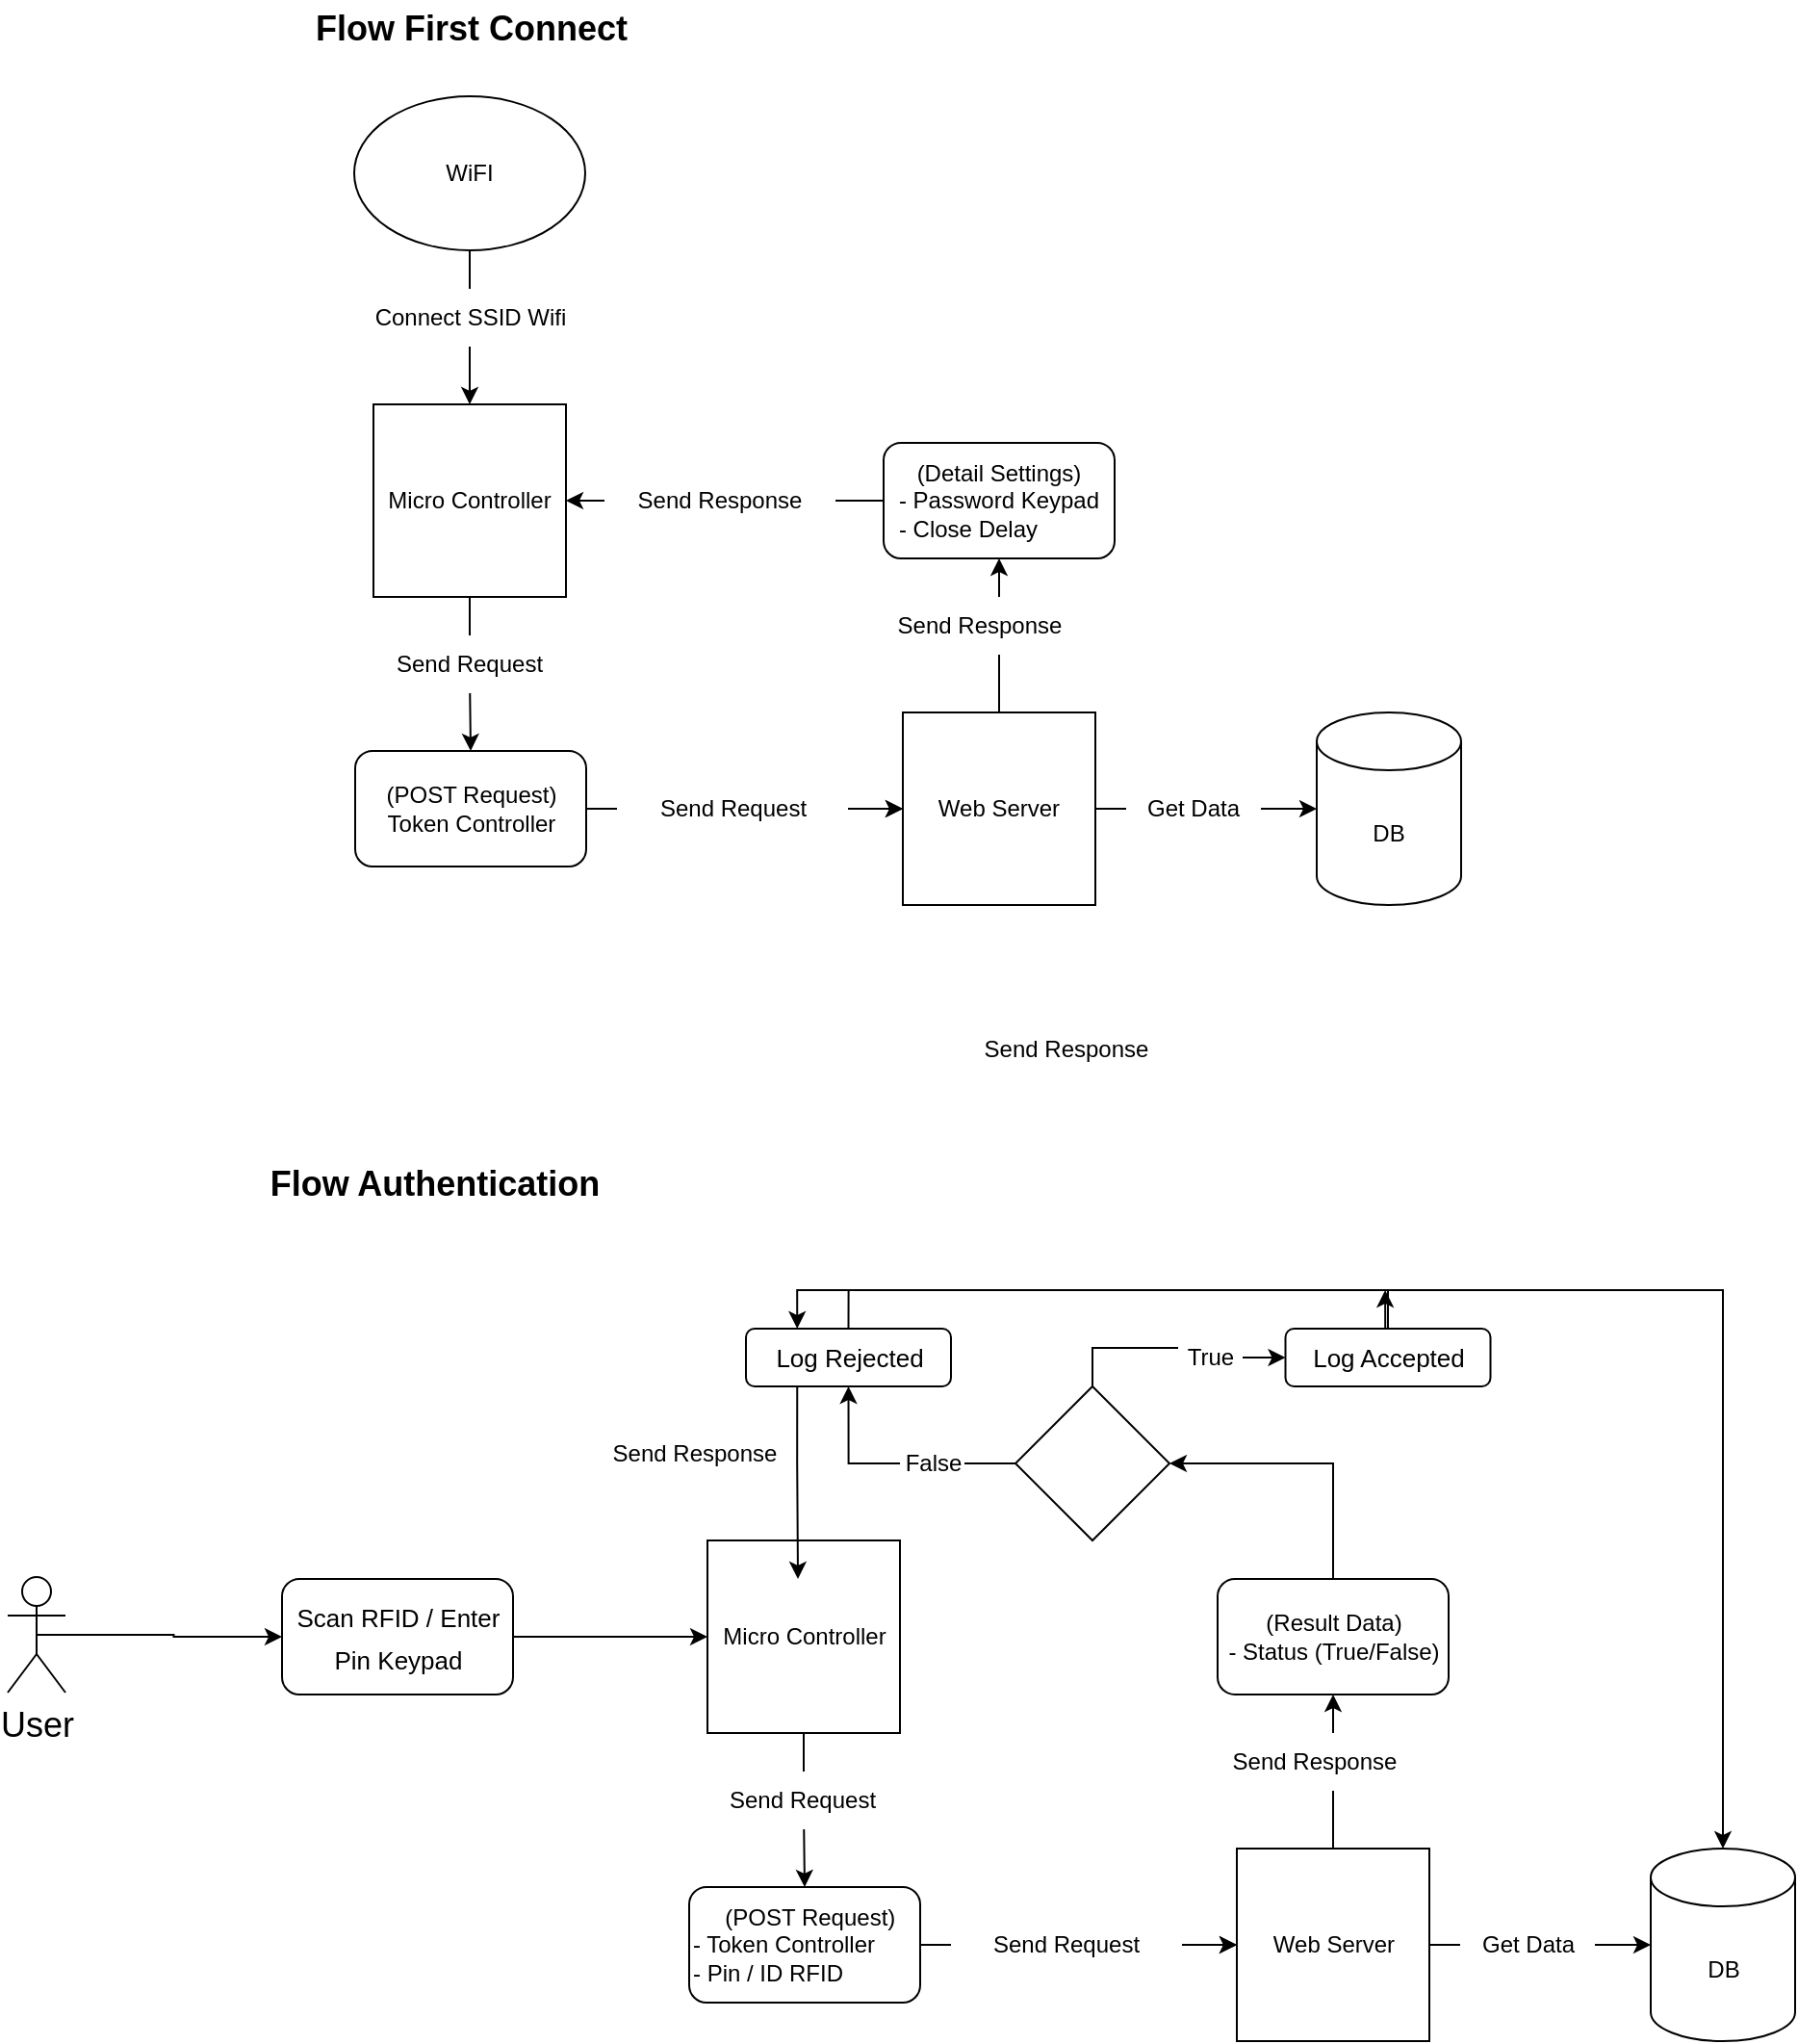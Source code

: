 <mxfile>
    <diagram id="4Hq1jO74MQTI8Gb2BI_a" name="Halaman-1">
        <mxGraphModel dx="2025" dy="718" grid="1" gridSize="10" guides="1" tooltips="1" connect="1" arrows="1" fold="1" page="1" pageScale="1" pageWidth="827" pageHeight="1169" math="0" shadow="0">
            <root>
                <mxCell id="0"/>
                <mxCell id="1" parent="0"/>
                <mxCell id="hqZc5M0iSS_VsKJCfwx_-16" style="edgeStyle=orthogonalEdgeStyle;rounded=0;orthogonalLoop=1;jettySize=auto;html=1;exitX=1;exitY=0.5;exitDx=0;exitDy=0;entryX=0;entryY=0.5;entryDx=0;entryDy=0;entryPerimeter=0;startArrow=none;" parent="1" source="hqZc5M0iSS_VsKJCfwx_-20" target="hqZc5M0iSS_VsKJCfwx_-3" edge="1">
                    <mxGeometry relative="1" as="geometry"/>
                </mxCell>
                <mxCell id="hqZc5M0iSS_VsKJCfwx_-32" style="edgeStyle=orthogonalEdgeStyle;rounded=0;orthogonalLoop=1;jettySize=auto;html=1;exitX=0.5;exitY=0;exitDx=0;exitDy=0;entryX=0.5;entryY=1;entryDx=0;entryDy=0;" parent="1" source="hqZc5M0iSS_VsKJCfwx_-1" target="hqZc5M0iSS_VsKJCfwx_-25" edge="1">
                    <mxGeometry relative="1" as="geometry"/>
                </mxCell>
                <mxCell id="hqZc5M0iSS_VsKJCfwx_-1" value="Web Server" style="whiteSpace=wrap;html=1;aspect=fixed;" parent="1" vertex="1">
                    <mxGeometry x="225" y="420" width="100" height="100" as="geometry"/>
                </mxCell>
                <mxCell id="hqZc5M0iSS_VsKJCfwx_-23" style="edgeStyle=orthogonalEdgeStyle;rounded=0;orthogonalLoop=1;jettySize=auto;html=1;exitX=0.5;exitY=1;exitDx=0;exitDy=0;entryX=0.5;entryY=0;entryDx=0;entryDy=0;" parent="1" source="hqZc5M0iSS_VsKJCfwx_-2" target="hqZc5M0iSS_VsKJCfwx_-5" edge="1">
                    <mxGeometry relative="1" as="geometry"/>
                </mxCell>
                <mxCell id="hqZc5M0iSS_VsKJCfwx_-2" value="Micro Controller" style="whiteSpace=wrap;html=1;aspect=fixed;" parent="1" vertex="1">
                    <mxGeometry x="-50" y="260" width="100" height="100" as="geometry"/>
                </mxCell>
                <mxCell id="hqZc5M0iSS_VsKJCfwx_-3" value="DB" style="shape=cylinder3;whiteSpace=wrap;html=1;boundedLbl=1;backgroundOutline=1;size=15;" parent="1" vertex="1">
                    <mxGeometry x="440" y="420" width="75" height="100" as="geometry"/>
                </mxCell>
                <mxCell id="hqZc5M0iSS_VsKJCfwx_-24" style="edgeStyle=orthogonalEdgeStyle;rounded=0;orthogonalLoop=1;jettySize=auto;html=1;exitX=1;exitY=0.5;exitDx=0;exitDy=0;entryX=0;entryY=0.5;entryDx=0;entryDy=0;startArrow=none;" parent="1" source="hqZc5M0iSS_VsKJCfwx_-26" target="hqZc5M0iSS_VsKJCfwx_-1" edge="1">
                    <mxGeometry relative="1" as="geometry"/>
                </mxCell>
                <mxCell id="hqZc5M0iSS_VsKJCfwx_-5" value="(POST Request)&lt;br&gt;Token Controller" style="rounded=1;whiteSpace=wrap;html=1;" parent="1" vertex="1">
                    <mxGeometry x="-59.5" y="440" width="120" height="60" as="geometry"/>
                </mxCell>
                <mxCell id="hqZc5M0iSS_VsKJCfwx_-12" style="edgeStyle=orthogonalEdgeStyle;rounded=0;orthogonalLoop=1;jettySize=auto;html=1;exitX=0.5;exitY=1;exitDx=0;exitDy=0;entryX=0.5;entryY=0;entryDx=0;entryDy=0;startArrow=none;" parent="1" source="hqZc5M0iSS_VsKJCfwx_-8" target="hqZc5M0iSS_VsKJCfwx_-2" edge="1">
                    <mxGeometry relative="1" as="geometry"/>
                </mxCell>
                <mxCell id="hqZc5M0iSS_VsKJCfwx_-6" value="WiFI" style="ellipse;whiteSpace=wrap;html=1;" parent="1" vertex="1">
                    <mxGeometry x="-60" y="100" width="120" height="80" as="geometry"/>
                </mxCell>
                <mxCell id="hqZc5M0iSS_VsKJCfwx_-17" value="Send Request" style="text;html=1;strokeColor=none;fillColor=default;align=center;verticalAlign=middle;whiteSpace=wrap;rounded=0;" parent="1" vertex="1">
                    <mxGeometry x="-60.5" y="380" width="120" height="30" as="geometry"/>
                </mxCell>
                <mxCell id="hqZc5M0iSS_VsKJCfwx_-18" value="Send Response" style="text;html=1;align=center;verticalAlign=middle;whiteSpace=wrap;rounded=0;fillColor=default;" parent="1" vertex="1">
                    <mxGeometry x="205" y="360" width="120" height="30" as="geometry"/>
                </mxCell>
                <mxCell id="hqZc5M0iSS_VsKJCfwx_-8" value="Connect SSID Wifi" style="text;html=1;align=center;verticalAlign=middle;whiteSpace=wrap;rounded=0;fillColor=default;" parent="1" vertex="1">
                    <mxGeometry x="-59.5" y="200" width="119" height="30" as="geometry"/>
                </mxCell>
                <mxCell id="hqZc5M0iSS_VsKJCfwx_-19" value="" style="edgeStyle=orthogonalEdgeStyle;rounded=0;orthogonalLoop=1;jettySize=auto;html=1;exitX=0.5;exitY=1;exitDx=0;exitDy=0;entryX=0.5;entryY=0;entryDx=0;entryDy=0;endArrow=none;" parent="1" source="hqZc5M0iSS_VsKJCfwx_-6" target="hqZc5M0iSS_VsKJCfwx_-8" edge="1">
                    <mxGeometry relative="1" as="geometry">
                        <mxPoint y="180" as="sourcePoint"/>
                        <mxPoint y="260" as="targetPoint"/>
                    </mxGeometry>
                </mxCell>
                <mxCell id="hqZc5M0iSS_VsKJCfwx_-20" value="Get Data" style="text;html=1;align=center;verticalAlign=middle;whiteSpace=wrap;rounded=0;fillColor=default;" parent="1" vertex="1">
                    <mxGeometry x="341" y="455" width="70" height="30" as="geometry"/>
                </mxCell>
                <mxCell id="hqZc5M0iSS_VsKJCfwx_-21" value="" style="edgeStyle=orthogonalEdgeStyle;rounded=0;orthogonalLoop=1;jettySize=auto;html=1;exitX=1;exitY=0.5;exitDx=0;exitDy=0;entryX=0;entryY=0.5;entryDx=0;entryDy=0;entryPerimeter=0;endArrow=none;" parent="1" source="hqZc5M0iSS_VsKJCfwx_-1" target="hqZc5M0iSS_VsKJCfwx_-20" edge="1">
                    <mxGeometry relative="1" as="geometry">
                        <mxPoint x="410" y="470" as="sourcePoint"/>
                        <mxPoint x="570.0" y="470" as="targetPoint"/>
                    </mxGeometry>
                </mxCell>
                <mxCell id="hqZc5M0iSS_VsKJCfwx_-37" style="edgeStyle=orthogonalEdgeStyle;rounded=0;orthogonalLoop=1;jettySize=auto;html=1;exitX=0;exitY=0.5;exitDx=0;exitDy=0;entryX=1;entryY=0.5;entryDx=0;entryDy=0;" parent="1" source="hqZc5M0iSS_VsKJCfwx_-25" target="hqZc5M0iSS_VsKJCfwx_-2" edge="1">
                    <mxGeometry relative="1" as="geometry"/>
                </mxCell>
                <mxCell id="hqZc5M0iSS_VsKJCfwx_-25" value="&lt;div style=&quot;&quot;&gt;&lt;span style=&quot;background-color: initial;&quot;&gt;(Detail Settings)&lt;/span&gt;&lt;/div&gt;&lt;div style=&quot;text-align: left;&quot;&gt;&lt;span style=&quot;background-color: initial;&quot;&gt;- Password Keypad&lt;/span&gt;&lt;/div&gt;&lt;div style=&quot;text-align: left;&quot;&gt;&lt;span style=&quot;background-color: initial;&quot;&gt;- Close Delay&lt;/span&gt;&lt;/div&gt;" style="rounded=1;whiteSpace=wrap;html=1;" parent="1" vertex="1">
                    <mxGeometry x="215" y="280" width="120" height="60" as="geometry"/>
                </mxCell>
                <mxCell id="hqZc5M0iSS_VsKJCfwx_-28" style="edgeStyle=orthogonalEdgeStyle;rounded=0;orthogonalLoop=1;jettySize=auto;html=1;" parent="1" source="hqZc5M0iSS_VsKJCfwx_-26" target="hqZc5M0iSS_VsKJCfwx_-1" edge="1">
                    <mxGeometry relative="1" as="geometry"/>
                </mxCell>
                <mxCell id="hqZc5M0iSS_VsKJCfwx_-26" value="Send Request" style="text;html=1;strokeColor=none;fillColor=default;align=center;verticalAlign=middle;whiteSpace=wrap;rounded=0;" parent="1" vertex="1">
                    <mxGeometry x="76.5" y="455" width="120" height="30" as="geometry"/>
                </mxCell>
                <mxCell id="hqZc5M0iSS_VsKJCfwx_-27" value="" style="edgeStyle=orthogonalEdgeStyle;rounded=0;orthogonalLoop=1;jettySize=auto;html=1;exitX=1;exitY=0.5;exitDx=0;exitDy=0;entryX=0;entryY=0.5;entryDx=0;entryDy=0;endArrow=none;" parent="1" source="hqZc5M0iSS_VsKJCfwx_-5" target="hqZc5M0iSS_VsKJCfwx_-26" edge="1">
                    <mxGeometry relative="1" as="geometry">
                        <mxPoint x="60.5" y="470" as="sourcePoint"/>
                        <mxPoint x="200" y="470" as="targetPoint"/>
                    </mxGeometry>
                </mxCell>
                <mxCell id="hqZc5M0iSS_VsKJCfwx_-29" value="Send Response" style="text;html=1;align=center;verticalAlign=middle;whiteSpace=wrap;rounded=0;fillColor=default;" parent="1" vertex="1">
                    <mxGeometry x="70" y="295" width="120" height="30" as="geometry"/>
                </mxCell>
                <mxCell id="hqZc5M0iSS_VsKJCfwx_-39" value="&lt;font style=&quot;font-size: 18px;&quot;&gt;&lt;b&gt;Flow First Connect&lt;/b&gt;&lt;/font&gt;" style="text;html=1;strokeColor=none;fillColor=none;align=center;verticalAlign=middle;whiteSpace=wrap;rounded=0;" parent="1" vertex="1">
                    <mxGeometry x="-94.5" y="50" width="190" height="30" as="geometry"/>
                </mxCell>
                <mxCell id="hqZc5M0iSS_VsKJCfwx_-84" style="edgeStyle=orthogonalEdgeStyle;rounded=0;orthogonalLoop=1;jettySize=auto;html=1;exitX=0.5;exitY=0.5;exitDx=0;exitDy=0;exitPerimeter=0;entryX=0;entryY=0.5;entryDx=0;entryDy=0;fontSize=13;" parent="1" source="hqZc5M0iSS_VsKJCfwx_-40" target="hqZc5M0iSS_VsKJCfwx_-80" edge="1">
                    <mxGeometry relative="1" as="geometry"/>
                </mxCell>
                <mxCell id="hqZc5M0iSS_VsKJCfwx_-40" value="User" style="shape=umlActor;verticalLabelPosition=bottom;verticalAlign=top;html=1;outlineConnect=0;fontSize=18;fillColor=none;" parent="1" vertex="1">
                    <mxGeometry x="-240" y="869" width="30" height="60" as="geometry"/>
                </mxCell>
                <mxCell id="hqZc5M0iSS_VsKJCfwx_-60" style="edgeStyle=orthogonalEdgeStyle;rounded=0;orthogonalLoop=1;jettySize=auto;html=1;exitX=1;exitY=0.5;exitDx=0;exitDy=0;entryX=0;entryY=0.5;entryDx=0;entryDy=0;entryPerimeter=0;startArrow=none;" parent="1" source="hqZc5M0iSS_VsKJCfwx_-70" target="hqZc5M0iSS_VsKJCfwx_-65" edge="1">
                    <mxGeometry relative="1" as="geometry"/>
                </mxCell>
                <mxCell id="hqZc5M0iSS_VsKJCfwx_-61" style="edgeStyle=orthogonalEdgeStyle;rounded=0;orthogonalLoop=1;jettySize=auto;html=1;exitX=0.5;exitY=0;exitDx=0;exitDy=0;entryX=0.5;entryY=1;entryDx=0;entryDy=0;" parent="1" source="hqZc5M0iSS_VsKJCfwx_-62" target="hqZc5M0iSS_VsKJCfwx_-73" edge="1">
                    <mxGeometry relative="1" as="geometry"/>
                </mxCell>
                <mxCell id="hqZc5M0iSS_VsKJCfwx_-62" value="Web Server" style="whiteSpace=wrap;html=1;aspect=fixed;" parent="1" vertex="1">
                    <mxGeometry x="398.5" y="1010" width="100" height="100" as="geometry"/>
                </mxCell>
                <mxCell id="hqZc5M0iSS_VsKJCfwx_-63" style="edgeStyle=orthogonalEdgeStyle;rounded=0;orthogonalLoop=1;jettySize=auto;html=1;exitX=0.5;exitY=1;exitDx=0;exitDy=0;entryX=0.5;entryY=0;entryDx=0;entryDy=0;" parent="1" source="hqZc5M0iSS_VsKJCfwx_-64" target="hqZc5M0iSS_VsKJCfwx_-67" edge="1">
                    <mxGeometry relative="1" as="geometry"/>
                </mxCell>
                <mxCell id="hqZc5M0iSS_VsKJCfwx_-64" value="Micro Controller" style="whiteSpace=wrap;html=1;aspect=fixed;" parent="1" vertex="1">
                    <mxGeometry x="123.5" y="850" width="100" height="100" as="geometry"/>
                </mxCell>
                <mxCell id="hqZc5M0iSS_VsKJCfwx_-65" value="DB" style="shape=cylinder3;whiteSpace=wrap;html=1;boundedLbl=1;backgroundOutline=1;size=15;" parent="1" vertex="1">
                    <mxGeometry x="613.5" y="1010" width="75" height="100" as="geometry"/>
                </mxCell>
                <mxCell id="hqZc5M0iSS_VsKJCfwx_-66" style="edgeStyle=orthogonalEdgeStyle;rounded=0;orthogonalLoop=1;jettySize=auto;html=1;exitX=1;exitY=0.5;exitDx=0;exitDy=0;entryX=0;entryY=0.5;entryDx=0;entryDy=0;startArrow=none;" parent="1" source="hqZc5M0iSS_VsKJCfwx_-75" target="hqZc5M0iSS_VsKJCfwx_-62" edge="1">
                    <mxGeometry relative="1" as="geometry"/>
                </mxCell>
                <mxCell id="hqZc5M0iSS_VsKJCfwx_-67" value="&lt;div style=&quot;text-align: center;&quot;&gt;&lt;span style=&quot;background-color: initial;&quot;&gt;&amp;nbsp; &amp;nbsp; &amp;nbsp;(POST Request)&lt;/span&gt;&lt;/div&gt;- Token Controller&lt;br&gt;- Pin / ID RFID" style="rounded=1;whiteSpace=wrap;html=1;align=left;" parent="1" vertex="1">
                    <mxGeometry x="114" y="1030" width="120" height="60" as="geometry"/>
                </mxCell>
                <mxCell id="hqZc5M0iSS_VsKJCfwx_-68" value="Send Request" style="text;html=1;strokeColor=none;fillColor=default;align=center;verticalAlign=middle;whiteSpace=wrap;rounded=0;" parent="1" vertex="1">
                    <mxGeometry x="113" y="970" width="120" height="30" as="geometry"/>
                </mxCell>
                <mxCell id="hqZc5M0iSS_VsKJCfwx_-69" value="Send Response" style="text;html=1;align=center;verticalAlign=middle;whiteSpace=wrap;rounded=0;fillColor=default;" parent="1" vertex="1">
                    <mxGeometry x="378.5" y="950" width="120" height="30" as="geometry"/>
                </mxCell>
                <mxCell id="hqZc5M0iSS_VsKJCfwx_-70" value="Get Data" style="text;html=1;align=center;verticalAlign=middle;whiteSpace=wrap;rounded=0;fillColor=default;" parent="1" vertex="1">
                    <mxGeometry x="514.5" y="1045" width="70" height="30" as="geometry"/>
                </mxCell>
                <mxCell id="hqZc5M0iSS_VsKJCfwx_-71" value="" style="edgeStyle=orthogonalEdgeStyle;rounded=0;orthogonalLoop=1;jettySize=auto;html=1;exitX=1;exitY=0.5;exitDx=0;exitDy=0;entryX=0;entryY=0.5;entryDx=0;entryDy=0;entryPerimeter=0;endArrow=none;" parent="1" source="hqZc5M0iSS_VsKJCfwx_-62" target="hqZc5M0iSS_VsKJCfwx_-70" edge="1">
                    <mxGeometry relative="1" as="geometry">
                        <mxPoint x="583.5" y="1060" as="sourcePoint"/>
                        <mxPoint x="743.5" y="1060" as="targetPoint"/>
                    </mxGeometry>
                </mxCell>
                <mxCell id="hqZc5M0iSS_VsKJCfwx_-89" style="edgeStyle=orthogonalEdgeStyle;rounded=0;orthogonalLoop=1;jettySize=auto;html=1;exitX=0.5;exitY=0;exitDx=0;exitDy=0;entryX=1;entryY=0.5;entryDx=0;entryDy=0;fontSize=13;" parent="1" source="hqZc5M0iSS_VsKJCfwx_-73" target="hqZc5M0iSS_VsKJCfwx_-86" edge="1">
                    <mxGeometry relative="1" as="geometry"/>
                </mxCell>
                <mxCell id="hqZc5M0iSS_VsKJCfwx_-73" value="&lt;div style=&quot;&quot;&gt;&lt;span style=&quot;background-color: initial;&quot;&gt;(Result Data)&lt;/span&gt;&lt;/div&gt;&lt;div style=&quot;text-align: left;&quot;&gt;&lt;span style=&quot;background-color: initial;&quot;&gt;- Status (True/False)&lt;/span&gt;&lt;/div&gt;" style="rounded=1;whiteSpace=wrap;html=1;" parent="1" vertex="1">
                    <mxGeometry x="388.5" y="870" width="120" height="60" as="geometry"/>
                </mxCell>
                <mxCell id="hqZc5M0iSS_VsKJCfwx_-74" style="edgeStyle=orthogonalEdgeStyle;rounded=0;orthogonalLoop=1;jettySize=auto;html=1;" parent="1" source="hqZc5M0iSS_VsKJCfwx_-75" target="hqZc5M0iSS_VsKJCfwx_-62" edge="1">
                    <mxGeometry relative="1" as="geometry"/>
                </mxCell>
                <mxCell id="hqZc5M0iSS_VsKJCfwx_-75" value="Send Request" style="text;html=1;strokeColor=none;fillColor=default;align=center;verticalAlign=middle;whiteSpace=wrap;rounded=0;" parent="1" vertex="1">
                    <mxGeometry x="250" y="1045" width="120" height="30" as="geometry"/>
                </mxCell>
                <mxCell id="hqZc5M0iSS_VsKJCfwx_-76" value="" style="edgeStyle=orthogonalEdgeStyle;rounded=0;orthogonalLoop=1;jettySize=auto;html=1;exitX=1;exitY=0.5;exitDx=0;exitDy=0;entryX=0;entryY=0.5;entryDx=0;entryDy=0;endArrow=none;" parent="1" source="hqZc5M0iSS_VsKJCfwx_-67" target="hqZc5M0iSS_VsKJCfwx_-75" edge="1">
                    <mxGeometry relative="1" as="geometry">
                        <mxPoint x="234" y="1060" as="sourcePoint"/>
                        <mxPoint x="373.5" y="1060" as="targetPoint"/>
                    </mxGeometry>
                </mxCell>
                <mxCell id="hqZc5M0iSS_VsKJCfwx_-77" value="Send Response" style="text;html=1;align=center;verticalAlign=middle;whiteSpace=wrap;rounded=0;" parent="1" vertex="1">
                    <mxGeometry x="56.5" y="790" width="120" height="30" as="geometry"/>
                </mxCell>
                <mxCell id="hqZc5M0iSS_VsKJCfwx_-85" style="edgeStyle=orthogonalEdgeStyle;rounded=0;orthogonalLoop=1;jettySize=auto;html=1;exitX=1;exitY=0.5;exitDx=0;exitDy=0;entryX=0;entryY=0.5;entryDx=0;entryDy=0;fontSize=13;" parent="1" source="hqZc5M0iSS_VsKJCfwx_-80" target="hqZc5M0iSS_VsKJCfwx_-64" edge="1">
                    <mxGeometry relative="1" as="geometry"/>
                </mxCell>
                <mxCell id="hqZc5M0iSS_VsKJCfwx_-80" value="&lt;font style=&quot;font-size: 13px&quot;&gt;Scan RFID / Enter Pin Keypad&lt;/font&gt;" style="rounded=1;whiteSpace=wrap;html=1;fontSize=18;fillColor=none;" parent="1" vertex="1">
                    <mxGeometry x="-97.5" y="870" width="120" height="60" as="geometry"/>
                </mxCell>
                <mxCell id="hqZc5M0iSS_VsKJCfwx_-90" style="edgeStyle=orthogonalEdgeStyle;rounded=0;orthogonalLoop=1;jettySize=auto;html=1;exitX=0;exitY=0.5;exitDx=0;exitDy=0;entryX=0.5;entryY=1;entryDx=0;entryDy=0;fontSize=13;" parent="1" source="hqZc5M0iSS_VsKJCfwx_-86" target="hqZc5M0iSS_VsKJCfwx_-87" edge="1">
                    <mxGeometry relative="1" as="geometry"/>
                </mxCell>
                <mxCell id="hqZc5M0iSS_VsKJCfwx_-102" style="edgeStyle=orthogonalEdgeStyle;rounded=0;orthogonalLoop=1;jettySize=auto;html=1;exitX=0.5;exitY=0;exitDx=0;exitDy=0;fontSize=13;" parent="1" source="hqZc5M0iSS_VsKJCfwx_-86" target="hqZc5M0iSS_VsKJCfwx_-88" edge="1">
                    <mxGeometry relative="1" as="geometry"/>
                </mxCell>
                <mxCell id="hqZc5M0iSS_VsKJCfwx_-86" value="" style="rhombus;whiteSpace=wrap;html=1;fontSize=13;fillColor=none;" parent="1" vertex="1">
                    <mxGeometry x="283.5" y="770" width="80" height="80" as="geometry"/>
                </mxCell>
                <mxCell id="hqZc5M0iSS_VsKJCfwx_-91" style="edgeStyle=orthogonalEdgeStyle;rounded=0;orthogonalLoop=1;jettySize=auto;html=1;exitX=0.5;exitY=0;exitDx=0;exitDy=0;fontSize=13;" parent="1" source="hqZc5M0iSS_VsKJCfwx_-87" target="hqZc5M0iSS_VsKJCfwx_-65" edge="1">
                    <mxGeometry relative="1" as="geometry"/>
                </mxCell>
                <mxCell id="hqZc5M0iSS_VsKJCfwx_-103" style="edgeStyle=orthogonalEdgeStyle;rounded=0;orthogonalLoop=1;jettySize=auto;html=1;exitX=0.25;exitY=1;exitDx=0;exitDy=0;entryX=0.47;entryY=0.2;entryDx=0;entryDy=0;entryPerimeter=0;fontSize=13;" parent="1" source="hqZc5M0iSS_VsKJCfwx_-87" target="hqZc5M0iSS_VsKJCfwx_-64" edge="1">
                    <mxGeometry relative="1" as="geometry"/>
                </mxCell>
                <mxCell id="hqZc5M0iSS_VsKJCfwx_-87" value="Log Rejected" style="rounded=1;whiteSpace=wrap;html=1;fontSize=13;fillColor=none;" parent="1" vertex="1">
                    <mxGeometry x="143.5" y="740" width="106.5" height="30" as="geometry"/>
                </mxCell>
                <mxCell id="hqZc5M0iSS_VsKJCfwx_-92" style="edgeStyle=orthogonalEdgeStyle;rounded=0;orthogonalLoop=1;jettySize=auto;html=1;exitX=0.5;exitY=0;exitDx=0;exitDy=0;fontSize=13;" parent="1" source="hqZc5M0iSS_VsKJCfwx_-88" edge="1">
                    <mxGeometry relative="1" as="geometry">
                        <mxPoint x="475.556" y="720" as="targetPoint"/>
                    </mxGeometry>
                </mxCell>
                <mxCell id="hqZc5M0iSS_VsKJCfwx_-104" style="edgeStyle=orthogonalEdgeStyle;rounded=0;orthogonalLoop=1;jettySize=auto;html=1;exitX=0.5;exitY=0;exitDx=0;exitDy=0;entryX=0.25;entryY=0;entryDx=0;entryDy=0;fontSize=13;" parent="1" source="hqZc5M0iSS_VsKJCfwx_-88" target="hqZc5M0iSS_VsKJCfwx_-87" edge="1">
                    <mxGeometry relative="1" as="geometry"/>
                </mxCell>
                <mxCell id="hqZc5M0iSS_VsKJCfwx_-88" value="Log Accepted" style="rounded=1;whiteSpace=wrap;html=1;fontSize=13;fillColor=none;" parent="1" vertex="1">
                    <mxGeometry x="423.75" y="740" width="106.5" height="30" as="geometry"/>
                </mxCell>
                <mxCell id="hqZc5M0iSS_VsKJCfwx_-93" value="False" style="text;html=1;align=center;verticalAlign=middle;whiteSpace=wrap;rounded=0;fillColor=default;" parent="1" vertex="1">
                    <mxGeometry x="223.5" y="795" width="33.5" height="30" as="geometry"/>
                </mxCell>
                <mxCell id="hqZc5M0iSS_VsKJCfwx_-96" value="True" style="text;html=1;align=center;verticalAlign=middle;whiteSpace=wrap;rounded=0;fillColor=default;" parent="1" vertex="1">
                    <mxGeometry x="368" y="740" width="33.5" height="30" as="geometry"/>
                </mxCell>
                <mxCell id="hqZc5M0iSS_VsKJCfwx_-105" value="Send Response" style="text;html=1;align=center;verticalAlign=middle;whiteSpace=wrap;rounded=0;" parent="1" vertex="1">
                    <mxGeometry x="250" y="580" width="120" height="30" as="geometry"/>
                </mxCell>
                <mxCell id="hqZc5M0iSS_VsKJCfwx_-106" value="&lt;font style=&quot;font-size: 18px;&quot;&gt;&lt;b&gt;Flow Authentication&lt;/b&gt;&lt;/font&gt;" style="text;html=1;strokeColor=none;fillColor=none;align=center;verticalAlign=middle;whiteSpace=wrap;rounded=0;" parent="1" vertex="1">
                    <mxGeometry x="-113.5" y="650" width="190" height="30" as="geometry"/>
                </mxCell>
            </root>
        </mxGraphModel>
    </diagram>
</mxfile>